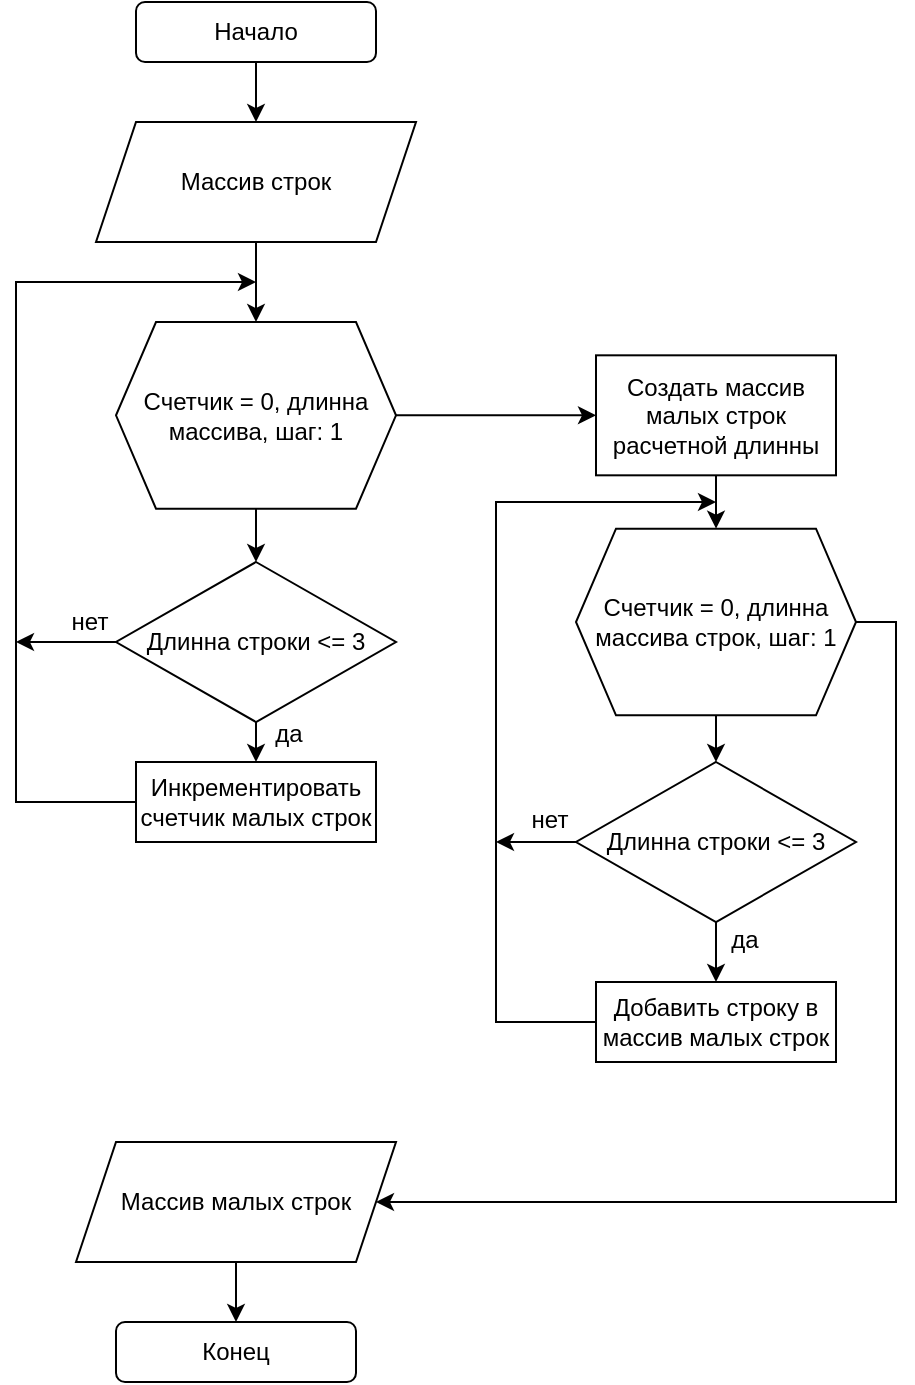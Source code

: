 <mxfile version="23.0.2" type="device">
  <diagram name="Page-1" id="PPLg_I1r8-qgnKmGnJpS">
    <mxGraphModel dx="1674" dy="844" grid="1" gridSize="10" guides="1" tooltips="1" connect="1" arrows="1" fold="1" page="1" pageScale="1" pageWidth="850" pageHeight="1100" math="0" shadow="0">
      <root>
        <mxCell id="0" />
        <mxCell id="1" parent="0" />
        <mxCell id="sMHLNyQN0D_HlpmlSs4N-8" style="edgeStyle=orthogonalEdgeStyle;rounded=0;orthogonalLoop=1;jettySize=auto;html=1;exitX=0.5;exitY=1;exitDx=0;exitDy=0;entryX=0.5;entryY=0;entryDx=0;entryDy=0;" parent="1" source="sMHLNyQN0D_HlpmlSs4N-2" target="sMHLNyQN0D_HlpmlSs4N-4" edge="1">
          <mxGeometry relative="1" as="geometry" />
        </mxCell>
        <mxCell id="sMHLNyQN0D_HlpmlSs4N-2" value="Начало" style="rounded=1;whiteSpace=wrap;html=1;" parent="1" vertex="1">
          <mxGeometry x="340" y="20" width="120" height="30" as="geometry" />
        </mxCell>
        <mxCell id="sMHLNyQN0D_HlpmlSs4N-3" value="Конец" style="rounded=1;whiteSpace=wrap;html=1;" parent="1" vertex="1">
          <mxGeometry x="330" y="680" width="120" height="30" as="geometry" />
        </mxCell>
        <mxCell id="sMHLNyQN0D_HlpmlSs4N-9" style="edgeStyle=orthogonalEdgeStyle;rounded=0;orthogonalLoop=1;jettySize=auto;html=1;exitX=0.5;exitY=1;exitDx=0;exitDy=0;entryX=0.5;entryY=0;entryDx=0;entryDy=0;" parent="1" source="sMHLNyQN0D_HlpmlSs4N-4" target="sMHLNyQN0D_HlpmlSs4N-5" edge="1">
          <mxGeometry relative="1" as="geometry" />
        </mxCell>
        <mxCell id="sMHLNyQN0D_HlpmlSs4N-4" value="Массив строк" style="shape=parallelogram;perimeter=parallelogramPerimeter;whiteSpace=wrap;html=1;fixedSize=1;" parent="1" vertex="1">
          <mxGeometry x="320" y="80" width="160" height="60" as="geometry" />
        </mxCell>
        <mxCell id="sMHLNyQN0D_HlpmlSs4N-10" style="edgeStyle=orthogonalEdgeStyle;rounded=0;orthogonalLoop=1;jettySize=auto;html=1;exitX=0.5;exitY=1;exitDx=0;exitDy=0;entryX=0.5;entryY=0;entryDx=0;entryDy=0;" parent="1" source="sMHLNyQN0D_HlpmlSs4N-5" target="sMHLNyQN0D_HlpmlSs4N-6" edge="1">
          <mxGeometry relative="1" as="geometry" />
        </mxCell>
        <mxCell id="VX_0VVApAwYvyAsF2JCo-8" style="edgeStyle=orthogonalEdgeStyle;rounded=0;orthogonalLoop=1;jettySize=auto;html=1;exitX=1;exitY=0.5;exitDx=0;exitDy=0;entryX=0;entryY=0.5;entryDx=0;entryDy=0;" parent="1" source="sMHLNyQN0D_HlpmlSs4N-5" target="VX_0VVApAwYvyAsF2JCo-7" edge="1">
          <mxGeometry relative="1" as="geometry" />
        </mxCell>
        <mxCell id="sMHLNyQN0D_HlpmlSs4N-5" value="Счетчик = 0, длинна массива, шаг: 1" style="shape=hexagon;perimeter=hexagonPerimeter2;whiteSpace=wrap;html=1;fixedSize=1;" parent="1" vertex="1">
          <mxGeometry x="330" y="180" width="140" height="93.33" as="geometry" />
        </mxCell>
        <mxCell id="sMHLNyQN0D_HlpmlSs4N-11" style="edgeStyle=orthogonalEdgeStyle;rounded=0;orthogonalLoop=1;jettySize=auto;html=1;exitX=0.5;exitY=1;exitDx=0;exitDy=0;" parent="1" source="sMHLNyQN0D_HlpmlSs4N-6" edge="1">
          <mxGeometry relative="1" as="geometry">
            <mxPoint x="400" y="400" as="targetPoint" />
          </mxGeometry>
        </mxCell>
        <mxCell id="sMHLNyQN0D_HlpmlSs4N-16" style="edgeStyle=orthogonalEdgeStyle;rounded=0;orthogonalLoop=1;jettySize=auto;html=1;exitX=0;exitY=0.5;exitDx=0;exitDy=0;" parent="1" source="sMHLNyQN0D_HlpmlSs4N-6" edge="1">
          <mxGeometry relative="1" as="geometry">
            <mxPoint x="280" y="340" as="targetPoint" />
          </mxGeometry>
        </mxCell>
        <mxCell id="sMHLNyQN0D_HlpmlSs4N-6" value="Длинна строки &amp;lt;= 3" style="rhombus;whiteSpace=wrap;html=1;" parent="1" vertex="1">
          <mxGeometry x="330" y="300" width="140" height="80" as="geometry" />
        </mxCell>
        <mxCell id="sMHLNyQN0D_HlpmlSs4N-13" style="edgeStyle=orthogonalEdgeStyle;rounded=0;orthogonalLoop=1;jettySize=auto;html=1;exitX=0;exitY=0.5;exitDx=0;exitDy=0;" parent="1" source="sMHLNyQN0D_HlpmlSs4N-12" edge="1">
          <mxGeometry relative="1" as="geometry">
            <mxPoint x="400" y="160" as="targetPoint" />
            <Array as="points">
              <mxPoint x="280" y="420" />
              <mxPoint x="280" y="160" />
            </Array>
          </mxGeometry>
        </mxCell>
        <mxCell id="sMHLNyQN0D_HlpmlSs4N-12" value="Инкрементировать счетчик малых строк" style="rounded=0;whiteSpace=wrap;html=1;" parent="1" vertex="1">
          <mxGeometry x="340" y="400" width="120" height="40" as="geometry" />
        </mxCell>
        <mxCell id="sMHLNyQN0D_HlpmlSs4N-14" value="да" style="text;html=1;align=center;verticalAlign=middle;resizable=0;points=[];autosize=1;strokeColor=none;fillColor=none;" parent="1" vertex="1">
          <mxGeometry x="396" y="371" width="40" height="30" as="geometry" />
        </mxCell>
        <mxCell id="sMHLNyQN0D_HlpmlSs4N-17" value="нет" style="text;html=1;strokeColor=none;fillColor=none;align=center;verticalAlign=middle;whiteSpace=wrap;rounded=0;" parent="1" vertex="1">
          <mxGeometry x="287" y="315" width="60" height="30" as="geometry" />
        </mxCell>
        <mxCell id="sMHLNyQN0D_HlpmlSs4N-21" style="edgeStyle=orthogonalEdgeStyle;rounded=0;orthogonalLoop=1;jettySize=auto;html=1;exitX=0.5;exitY=1;exitDx=0;exitDy=0;entryX=0.5;entryY=0;entryDx=0;entryDy=0;" parent="1" source="sMHLNyQN0D_HlpmlSs4N-19" target="sMHLNyQN0D_HlpmlSs4N-3" edge="1">
          <mxGeometry relative="1" as="geometry" />
        </mxCell>
        <mxCell id="sMHLNyQN0D_HlpmlSs4N-19" value="Массив малых строк" style="shape=parallelogram;perimeter=parallelogramPerimeter;whiteSpace=wrap;html=1;fixedSize=1;" parent="1" vertex="1">
          <mxGeometry x="310" y="590" width="160" height="60" as="geometry" />
        </mxCell>
        <mxCell id="VX_0VVApAwYvyAsF2JCo-10" style="edgeStyle=orthogonalEdgeStyle;rounded=0;orthogonalLoop=1;jettySize=auto;html=1;exitX=0.5;exitY=1;exitDx=0;exitDy=0;entryX=0.5;entryY=0;entryDx=0;entryDy=0;" parent="1" source="VX_0VVApAwYvyAsF2JCo-1" target="VX_0VVApAwYvyAsF2JCo-3" edge="1">
          <mxGeometry relative="1" as="geometry" />
        </mxCell>
        <mxCell id="VX_0VVApAwYvyAsF2JCo-18" style="edgeStyle=orthogonalEdgeStyle;rounded=0;orthogonalLoop=1;jettySize=auto;html=1;exitX=1;exitY=0.5;exitDx=0;exitDy=0;entryX=1;entryY=0.5;entryDx=0;entryDy=0;" parent="1" source="VX_0VVApAwYvyAsF2JCo-1" target="sMHLNyQN0D_HlpmlSs4N-19" edge="1">
          <mxGeometry relative="1" as="geometry">
            <mxPoint x="780" y="330" as="targetPoint" />
            <Array as="points">
              <mxPoint x="720" y="330" />
              <mxPoint x="720" y="620" />
            </Array>
          </mxGeometry>
        </mxCell>
        <mxCell id="VX_0VVApAwYvyAsF2JCo-1" value="Счетчик = 0, длинна массива строк, шаг: 1" style="shape=hexagon;perimeter=hexagonPerimeter2;whiteSpace=wrap;html=1;fixedSize=1;" parent="1" vertex="1">
          <mxGeometry x="560" y="283.33" width="140" height="93.33" as="geometry" />
        </mxCell>
        <mxCell id="VX_0VVApAwYvyAsF2JCo-11" style="edgeStyle=orthogonalEdgeStyle;rounded=0;orthogonalLoop=1;jettySize=auto;html=1;exitX=0.5;exitY=1;exitDx=0;exitDy=0;entryX=0.5;entryY=0;entryDx=0;entryDy=0;" parent="1" source="VX_0VVApAwYvyAsF2JCo-3" target="VX_0VVApAwYvyAsF2JCo-4" edge="1">
          <mxGeometry relative="1" as="geometry" />
        </mxCell>
        <mxCell id="VX_0VVApAwYvyAsF2JCo-17" style="edgeStyle=orthogonalEdgeStyle;rounded=0;orthogonalLoop=1;jettySize=auto;html=1;exitX=0;exitY=0.5;exitDx=0;exitDy=0;" parent="1" source="VX_0VVApAwYvyAsF2JCo-3" edge="1">
          <mxGeometry relative="1" as="geometry">
            <mxPoint x="520" y="440" as="targetPoint" />
          </mxGeometry>
        </mxCell>
        <mxCell id="VX_0VVApAwYvyAsF2JCo-3" value="Длинна строки &amp;lt;= 3" style="rhombus;whiteSpace=wrap;html=1;" parent="1" vertex="1">
          <mxGeometry x="560" y="400" width="140" height="80" as="geometry" />
        </mxCell>
        <mxCell id="VX_0VVApAwYvyAsF2JCo-12" style="edgeStyle=orthogonalEdgeStyle;rounded=0;orthogonalLoop=1;jettySize=auto;html=1;exitX=0;exitY=0.5;exitDx=0;exitDy=0;" parent="1" source="VX_0VVApAwYvyAsF2JCo-4" edge="1">
          <mxGeometry relative="1" as="geometry">
            <mxPoint x="630" y="270" as="targetPoint" />
            <Array as="points">
              <mxPoint x="520" y="530" />
              <mxPoint x="520" y="270" />
            </Array>
          </mxGeometry>
        </mxCell>
        <mxCell id="VX_0VVApAwYvyAsF2JCo-4" value="Добавить строку в массив малых строк" style="rounded=0;whiteSpace=wrap;html=1;" parent="1" vertex="1">
          <mxGeometry x="570" y="510" width="120" height="40" as="geometry" />
        </mxCell>
        <mxCell id="VX_0VVApAwYvyAsF2JCo-9" style="edgeStyle=orthogonalEdgeStyle;rounded=0;orthogonalLoop=1;jettySize=auto;html=1;exitX=0.5;exitY=1;exitDx=0;exitDy=0;entryX=0.5;entryY=0;entryDx=0;entryDy=0;" parent="1" source="VX_0VVApAwYvyAsF2JCo-7" target="VX_0VVApAwYvyAsF2JCo-1" edge="1">
          <mxGeometry relative="1" as="geometry" />
        </mxCell>
        <mxCell id="VX_0VVApAwYvyAsF2JCo-7" value="Создать массив малых строк расчетной длинны" style="rounded=0;whiteSpace=wrap;html=1;" parent="1" vertex="1">
          <mxGeometry x="570" y="196.66" width="120" height="60" as="geometry" />
        </mxCell>
        <mxCell id="VX_0VVApAwYvyAsF2JCo-13" value="да" style="text;html=1;align=center;verticalAlign=middle;resizable=0;points=[];autosize=1;strokeColor=none;fillColor=none;" parent="1" vertex="1">
          <mxGeometry x="624" y="474" width="40" height="30" as="geometry" />
        </mxCell>
        <mxCell id="VX_0VVApAwYvyAsF2JCo-14" value="нет" style="text;html=1;strokeColor=none;fillColor=none;align=center;verticalAlign=middle;whiteSpace=wrap;rounded=0;" parent="1" vertex="1">
          <mxGeometry x="517" y="414" width="60" height="30" as="geometry" />
        </mxCell>
      </root>
    </mxGraphModel>
  </diagram>
</mxfile>
